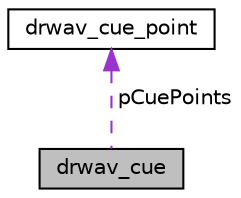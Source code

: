 digraph "drwav_cue"
{
 // LATEX_PDF_SIZE
  edge [fontname="Helvetica",fontsize="10",labelfontname="Helvetica",labelfontsize="10"];
  node [fontname="Helvetica",fontsize="10",shape=record];
  Node1 [label="drwav_cue",height=0.2,width=0.4,color="black", fillcolor="grey75", style="filled", fontcolor="black",tooltip=" "];
  Node2 -> Node1 [dir="back",color="darkorchid3",fontsize="10",style="dashed",label=" pCuePoints" ];
  Node2 [label="drwav_cue_point",height=0.2,width=0.4,color="black", fillcolor="white", style="filled",URL="$structdrwav__cue__point.html",tooltip=" "];
}
